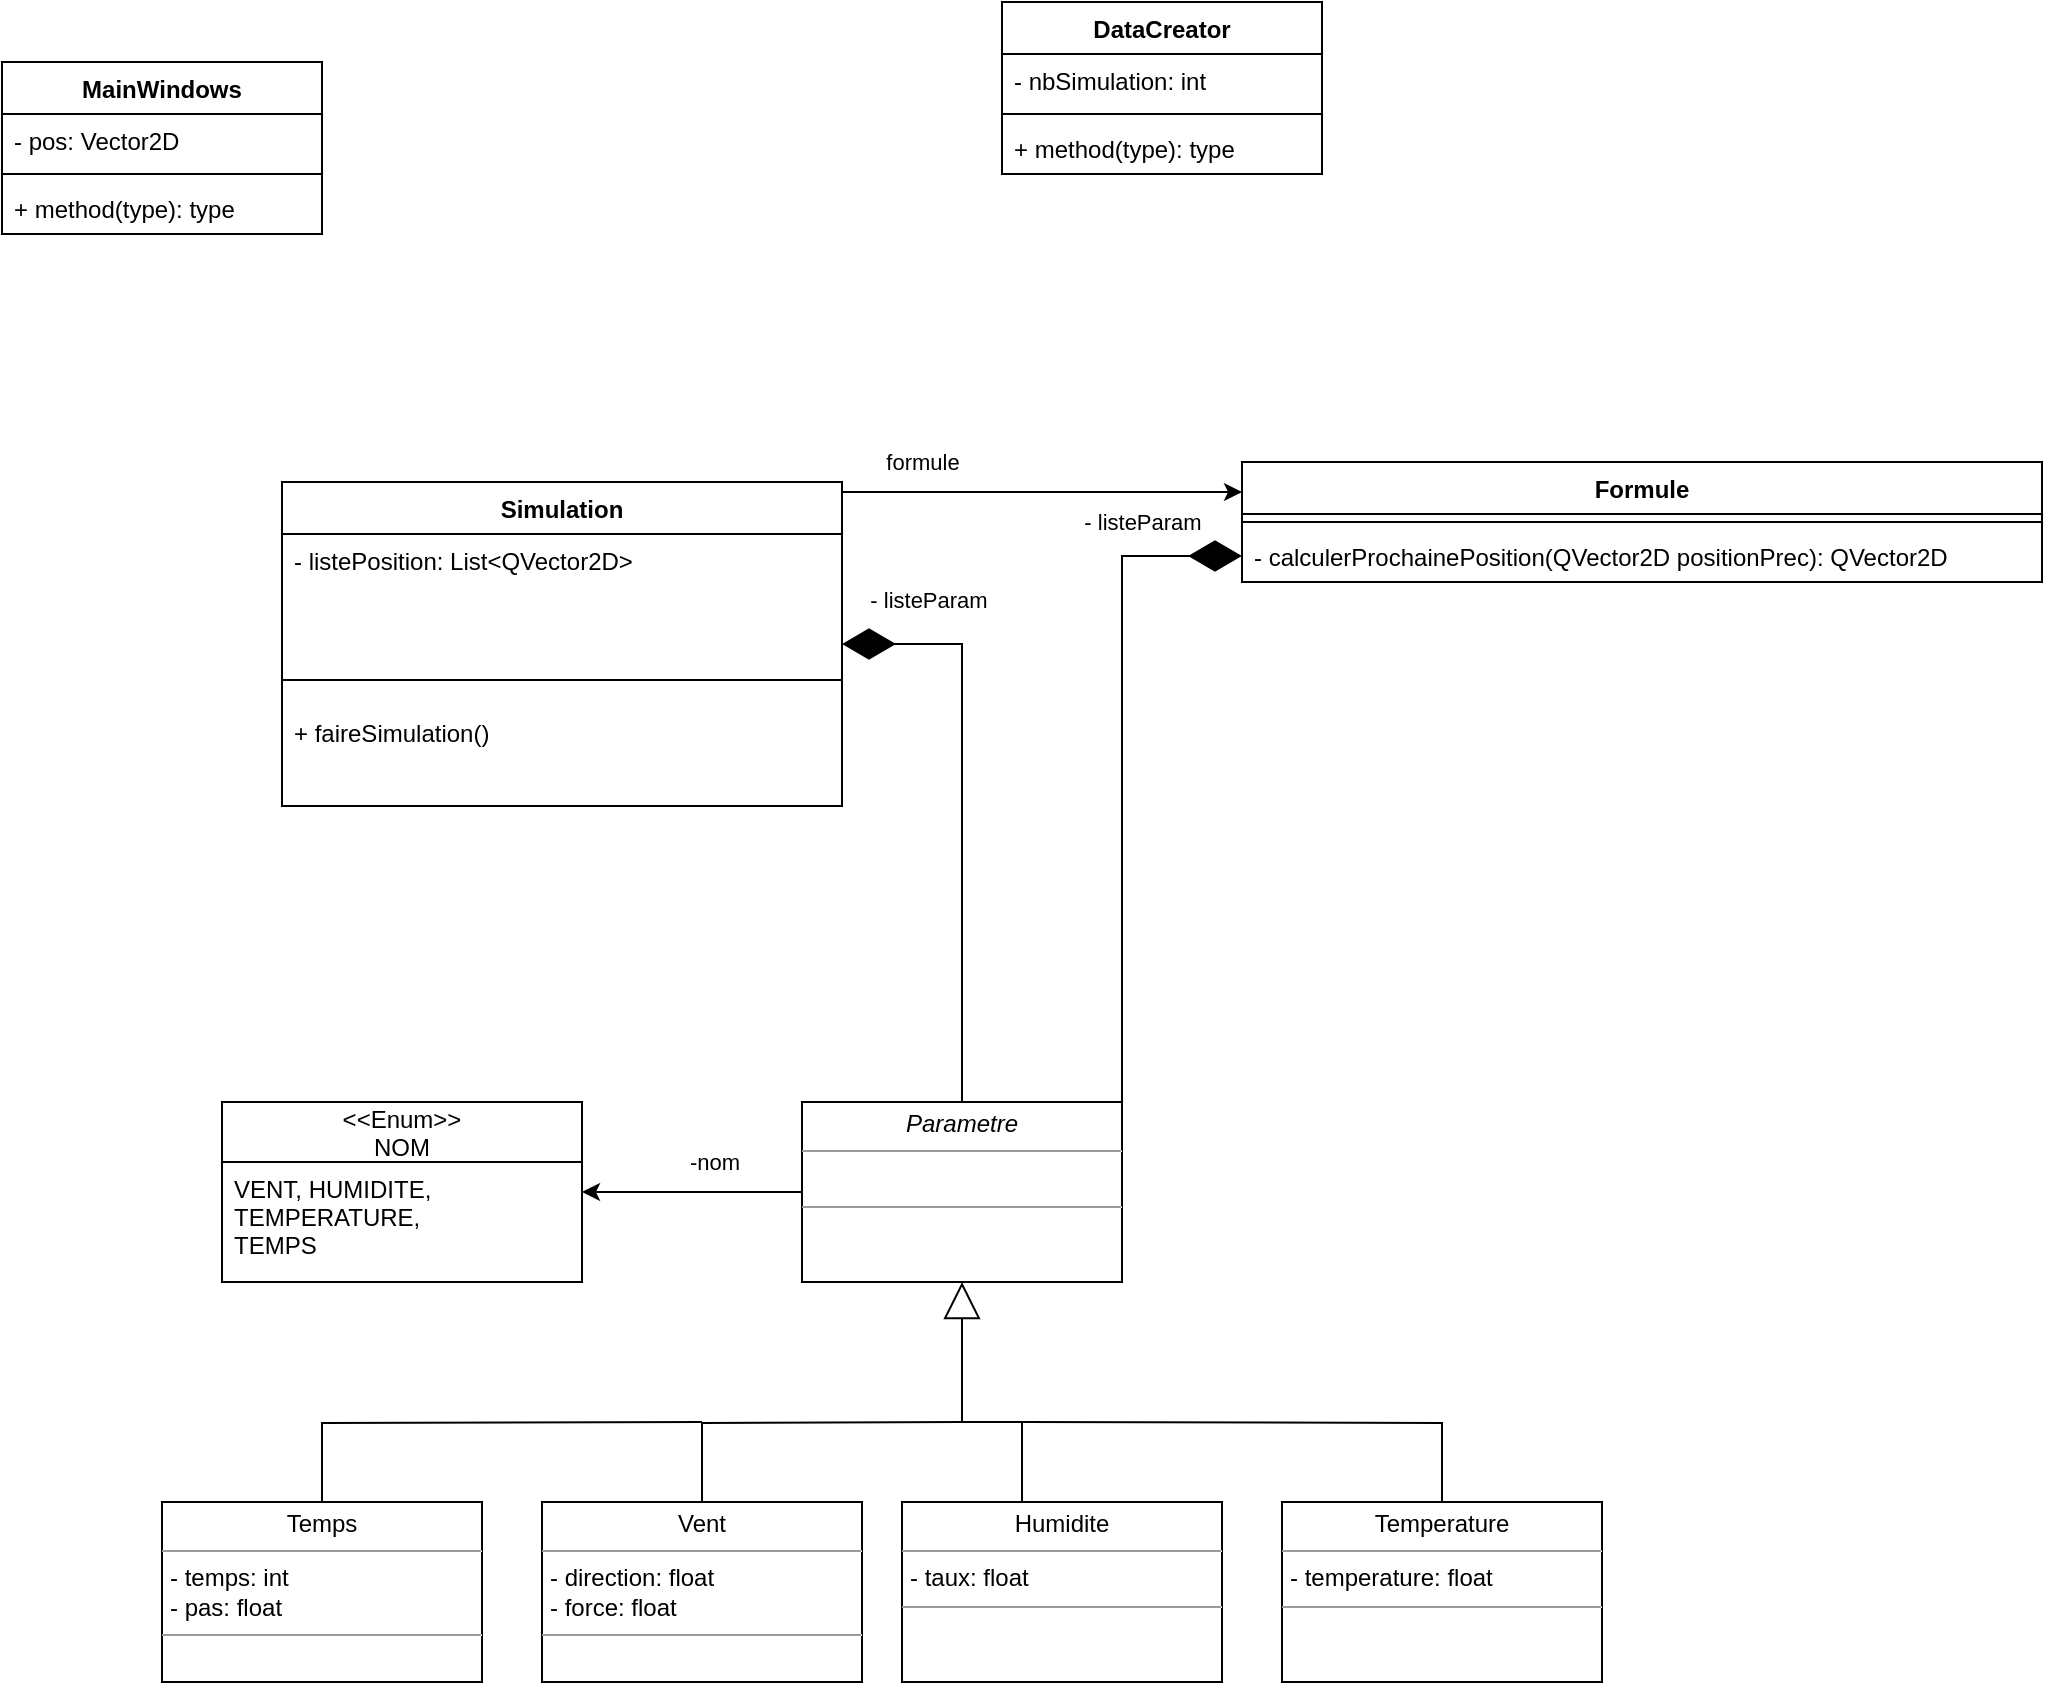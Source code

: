 <mxfile version="20.5.1" type="device"><diagram id="G_7VlnAhNPURTR28QczC" name="Page-1"><mxGraphModel dx="2415" dy="2003" grid="1" gridSize="10" guides="1" tooltips="1" connect="1" arrows="1" fold="1" page="1" pageScale="1" pageWidth="827" pageHeight="1169" math="0" shadow="0"><root><mxCell id="0"/><mxCell id="1" parent="0"/><mxCell id="0-CMcTpG4aIMJzxQfGR8-29" style="edgeStyle=orthogonalEdgeStyle;rounded=0;orthogonalLoop=1;jettySize=auto;html=1;exitX=1;exitY=0;exitDx=0;exitDy=0;entryX=0;entryY=0.25;entryDx=0;entryDy=0;" parent="1" source="Si44HjnB7sNMHuU8wMqy-1" target="Si44HjnB7sNMHuU8wMqy-10" edge="1"><mxGeometry relative="1" as="geometry"><Array as="points"><mxPoint x="340" y="175"/></Array></mxGeometry></mxCell><mxCell id="0-CMcTpG4aIMJzxQfGR8-30" value="formule" style="edgeLabel;html=1;align=center;verticalAlign=middle;resizable=0;points=[];" parent="0-CMcTpG4aIMJzxQfGR8-29" vertex="1" connectable="0"><mxGeometry x="-0.366" y="3" relative="1" as="geometry"><mxPoint x="-20" y="-12" as="offset"/></mxGeometry></mxCell><mxCell id="Si44HjnB7sNMHuU8wMqy-1" value="Simulation" style="swimlane;fontStyle=1;align=center;verticalAlign=top;childLayout=stackLayout;horizontal=1;startSize=26;horizontalStack=0;resizeParent=1;resizeParentMax=0;resizeLast=0;collapsible=1;marginBottom=0;" parent="1" vertex="1"><mxGeometry x="60" y="170" width="280" height="162" as="geometry"/></mxCell><mxCell id="0-CMcTpG4aIMJzxQfGR8-22" value="- listePosition: List&lt;QVector2D&gt;" style="text;strokeColor=none;fillColor=none;align=left;verticalAlign=top;spacingLeft=4;spacingRight=4;overflow=hidden;rotatable=0;points=[[0,0.5],[1,0.5]];portConstraint=eastwest;" parent="Si44HjnB7sNMHuU8wMqy-1" vertex="1"><mxGeometry y="26" width="280" height="60" as="geometry"/></mxCell><mxCell id="Si44HjnB7sNMHuU8wMqy-3" value="" style="line;strokeWidth=1;fillColor=none;align=left;verticalAlign=middle;spacingTop=-1;spacingLeft=3;spacingRight=3;rotatable=0;labelPosition=right;points=[];portConstraint=eastwest;" parent="Si44HjnB7sNMHuU8wMqy-1" vertex="1"><mxGeometry y="86" width="280" height="26" as="geometry"/></mxCell><mxCell id="Si44HjnB7sNMHuU8wMqy-4" value="+ faireSimulation()" style="text;strokeColor=none;fillColor=none;align=left;verticalAlign=top;spacingLeft=4;spacingRight=4;overflow=hidden;rotatable=0;points=[[0,0.5],[1,0.5]];portConstraint=eastwest;" parent="Si44HjnB7sNMHuU8wMqy-1" vertex="1"><mxGeometry y="112" width="280" height="50" as="geometry"/></mxCell><mxCell id="Si44HjnB7sNMHuU8wMqy-5" value="MainWindows" style="swimlane;fontStyle=1;align=center;verticalAlign=top;childLayout=stackLayout;horizontal=1;startSize=26;horizontalStack=0;resizeParent=1;resizeParentMax=0;resizeLast=0;collapsible=1;marginBottom=0;" parent="1" vertex="1"><mxGeometry x="-80" y="-40" width="160" height="86" as="geometry"/></mxCell><mxCell id="Si44HjnB7sNMHuU8wMqy-6" value="- pos: Vector2D" style="text;strokeColor=none;fillColor=none;align=left;verticalAlign=top;spacingLeft=4;spacingRight=4;overflow=hidden;rotatable=0;points=[[0,0.5],[1,0.5]];portConstraint=eastwest;" parent="Si44HjnB7sNMHuU8wMqy-5" vertex="1"><mxGeometry y="26" width="160" height="26" as="geometry"/></mxCell><mxCell id="Si44HjnB7sNMHuU8wMqy-7" value="" style="line;strokeWidth=1;fillColor=none;align=left;verticalAlign=middle;spacingTop=-1;spacingLeft=3;spacingRight=3;rotatable=0;labelPosition=right;points=[];portConstraint=eastwest;" parent="Si44HjnB7sNMHuU8wMqy-5" vertex="1"><mxGeometry y="52" width="160" height="8" as="geometry"/></mxCell><mxCell id="Si44HjnB7sNMHuU8wMqy-8" value="+ method(type): type" style="text;strokeColor=none;fillColor=none;align=left;verticalAlign=top;spacingLeft=4;spacingRight=4;overflow=hidden;rotatable=0;points=[[0,0.5],[1,0.5]];portConstraint=eastwest;" parent="Si44HjnB7sNMHuU8wMqy-5" vertex="1"><mxGeometry y="60" width="160" height="26" as="geometry"/></mxCell><mxCell id="Si44HjnB7sNMHuU8wMqy-10" value="Formule" style="swimlane;fontStyle=1;align=center;verticalAlign=top;childLayout=stackLayout;horizontal=1;startSize=26;horizontalStack=0;resizeParent=1;resizeParentMax=0;resizeLast=0;collapsible=1;marginBottom=0;" parent="1" vertex="1"><mxGeometry x="540" y="160" width="400" height="60" as="geometry"/></mxCell><mxCell id="Si44HjnB7sNMHuU8wMqy-12" value="" style="line;strokeWidth=1;fillColor=none;align=left;verticalAlign=middle;spacingTop=-1;spacingLeft=3;spacingRight=3;rotatable=0;labelPosition=right;points=[];portConstraint=eastwest;" parent="Si44HjnB7sNMHuU8wMqy-10" vertex="1"><mxGeometry y="26" width="400" height="8" as="geometry"/></mxCell><mxCell id="Si44HjnB7sNMHuU8wMqy-13" value="- calculerProchainePosition(QVector2D positionPrec): QVector2D" style="text;strokeColor=none;fillColor=none;align=left;verticalAlign=top;spacingLeft=4;spacingRight=4;overflow=hidden;rotatable=0;points=[[0,0.5],[1,0.5]];portConstraint=eastwest;" parent="Si44HjnB7sNMHuU8wMqy-10" vertex="1"><mxGeometry y="34" width="400" height="26" as="geometry"/></mxCell><mxCell id="Si44HjnB7sNMHuU8wMqy-25" value="&#10;&lt;&lt;Enum&gt;&gt;&#10;NOM&#10;" style="swimlane;fontStyle=0;childLayout=stackLayout;horizontal=1;startSize=30;fillColor=none;horizontalStack=0;resizeParent=1;resizeParentMax=0;resizeLast=0;collapsible=1;marginBottom=0;" parent="1" vertex="1"><mxGeometry x="30" y="480" width="180" height="90" as="geometry"/></mxCell><mxCell id="Si44HjnB7sNMHuU8wMqy-26" value="VENT, HUMIDITE, &#10;TEMPERATURE, &#10;TEMPS" style="text;strokeColor=none;fillColor=none;align=left;verticalAlign=top;spacingLeft=4;spacingRight=4;overflow=hidden;rotatable=0;points=[[0,0.5],[1,0.5]];portConstraint=eastwest;" parent="Si44HjnB7sNMHuU8wMqy-25" vertex="1"><mxGeometry y="30" width="180" height="60" as="geometry"/></mxCell><mxCell id="0-CMcTpG4aIMJzxQfGR8-5" style="edgeStyle=orthogonalEdgeStyle;rounded=0;orthogonalLoop=1;jettySize=auto;html=1;entryX=1;entryY=0.25;entryDx=0;entryDy=0;entryPerimeter=0;" parent="1" source="WVsy3_tJnSRJai4VFBU2-1" target="Si44HjnB7sNMHuU8wMqy-26" edge="1"><mxGeometry relative="1" as="geometry"/></mxCell><mxCell id="0-CMcTpG4aIMJzxQfGR8-6" value="-nom" style="edgeLabel;html=1;align=center;verticalAlign=middle;resizable=0;points=[];" parent="0-CMcTpG4aIMJzxQfGR8-5" vertex="1" connectable="0"><mxGeometry x="-0.227" y="-4" relative="1" as="geometry"><mxPoint x="-2" y="-11" as="offset"/></mxGeometry></mxCell><mxCell id="WVsy3_tJnSRJai4VFBU2-1" value="&lt;p style=&quot;margin:0px;margin-top:4px;text-align:center;&quot;&gt;&lt;i&gt;Parametre&lt;/i&gt;&lt;/p&gt;&lt;hr size=&quot;1&quot;&gt;&lt;p style=&quot;margin:0px;margin-left:4px;&quot;&gt;&lt;br&gt;&lt;/p&gt;&lt;hr size=&quot;1&quot;&gt;&lt;p style=&quot;margin:0px;margin-left:4px;&quot;&gt;&lt;br&gt;&lt;/p&gt;" style="verticalAlign=top;align=left;overflow=fill;fontSize=12;fontFamily=Helvetica;html=1;" parent="1" vertex="1"><mxGeometry x="320" y="480" width="160" height="90" as="geometry"/></mxCell><mxCell id="0-CMcTpG4aIMJzxQfGR8-1" value="&lt;p style=&quot;margin:0px;margin-top:4px;text-align:center;&quot;&gt;Vent&lt;/p&gt;&lt;hr size=&quot;1&quot;&gt;&lt;p style=&quot;margin:0px;margin-left:4px;&quot;&gt;- direction: float&lt;/p&gt;&lt;p style=&quot;margin:0px;margin-left:4px;&quot;&gt;- force: float&lt;/p&gt;&lt;hr size=&quot;1&quot;&gt;&lt;p style=&quot;margin:0px;margin-left:4px;&quot;&gt;&lt;br&gt;&lt;/p&gt;" style="verticalAlign=top;align=left;overflow=fill;fontSize=12;fontFamily=Helvetica;html=1;" parent="1" vertex="1"><mxGeometry x="190" y="680" width="160" height="90" as="geometry"/></mxCell><mxCell id="0-CMcTpG4aIMJzxQfGR8-7" value="&lt;p style=&quot;margin:0px;margin-top:4px;text-align:center;&quot;&gt;Humidite&lt;/p&gt;&lt;hr size=&quot;1&quot;&gt;&lt;p style=&quot;margin:0px;margin-left:4px;&quot;&gt;- taux: float&lt;/p&gt;&lt;hr size=&quot;1&quot;&gt;&lt;p style=&quot;margin:0px;margin-left:4px;&quot;&gt;&lt;br&gt;&lt;/p&gt;" style="verticalAlign=top;align=left;overflow=fill;fontSize=12;fontFamily=Helvetica;html=1;" parent="1" vertex="1"><mxGeometry x="370" y="680" width="160" height="90" as="geometry"/></mxCell><mxCell id="0-CMcTpG4aIMJzxQfGR8-8" value="&lt;p style=&quot;margin:0px;margin-top:4px;text-align:center;&quot;&gt;Temperature&lt;/p&gt;&lt;hr size=&quot;1&quot;&gt;&lt;p style=&quot;margin:0px;margin-left:4px;&quot;&gt;- temperature: float&lt;/p&gt;&lt;hr size=&quot;1&quot;&gt;&lt;p style=&quot;margin:0px;margin-left:4px;&quot;&gt;&lt;br&gt;&lt;/p&gt;" style="verticalAlign=top;align=left;overflow=fill;fontSize=12;fontFamily=Helvetica;html=1;" parent="1" vertex="1"><mxGeometry x="560" y="680" width="160" height="90" as="geometry"/></mxCell><mxCell id="0-CMcTpG4aIMJzxQfGR8-10" value="" style="endArrow=block;endSize=16;endFill=0;html=1;rounded=0;edgeStyle=orthogonalEdgeStyle;" parent="1" target="WVsy3_tJnSRJai4VFBU2-1" edge="1"><mxGeometry width="160" relative="1" as="geometry"><mxPoint x="430" y="680" as="sourcePoint"/><mxPoint x="370" y="620" as="targetPoint"/><Array as="points"><mxPoint x="430" y="640"/><mxPoint x="400" y="640"/></Array></mxGeometry></mxCell><mxCell id="0-CMcTpG4aIMJzxQfGR8-14" value="" style="endArrow=diamondThin;endFill=1;endSize=24;html=1;rounded=0;entryX=1;entryY=0.5;entryDx=0;entryDy=0;exitX=0.5;exitY=0;exitDx=0;exitDy=0;edgeStyle=orthogonalEdgeStyle;" parent="1" source="WVsy3_tJnSRJai4VFBU2-1" target="Si44HjnB7sNMHuU8wMqy-1" edge="1"><mxGeometry width="160" relative="1" as="geometry"><mxPoint x="410" y="400" as="sourcePoint"/><mxPoint x="570" y="400" as="targetPoint"/></mxGeometry></mxCell><mxCell id="0-CMcTpG4aIMJzxQfGR8-15" value="- listeParam" style="edgeLabel;html=1;align=center;verticalAlign=middle;resizable=0;points=[];" parent="0-CMcTpG4aIMJzxQfGR8-14" vertex="1" connectable="0"><mxGeometry x="0.841" y="2" relative="1" as="geometry"><mxPoint x="20" y="-24" as="offset"/></mxGeometry></mxCell><mxCell id="0-CMcTpG4aIMJzxQfGR8-16" value="&lt;p style=&quot;margin:0px;margin-top:4px;text-align:center;&quot;&gt;Temps&lt;/p&gt;&lt;hr size=&quot;1&quot;&gt;&lt;p style=&quot;margin:0px;margin-left:4px;&quot;&gt;- temps: int&lt;/p&gt;&lt;p style=&quot;margin:0px;margin-left:4px;&quot;&gt;- pas: float&lt;/p&gt;&lt;hr size=&quot;1&quot;&gt;&lt;p style=&quot;margin:0px;margin-left:4px;&quot;&gt;&lt;br&gt;&lt;/p&gt;" style="verticalAlign=top;align=left;overflow=fill;fontSize=12;fontFamily=Helvetica;html=1;" parent="1" vertex="1"><mxGeometry y="680" width="160" height="90" as="geometry"/></mxCell><mxCell id="0-CMcTpG4aIMJzxQfGR8-18" value="" style="endArrow=none;html=1;rounded=0;entryX=0.5;entryY=0;entryDx=0;entryDy=0;edgeStyle=orthogonalEdgeStyle;" parent="1" target="0-CMcTpG4aIMJzxQfGR8-8" edge="1"><mxGeometry width="50" height="50" relative="1" as="geometry"><mxPoint x="430" y="640" as="sourcePoint"/><mxPoint x="510" y="770" as="targetPoint"/></mxGeometry></mxCell><mxCell id="0-CMcTpG4aIMJzxQfGR8-19" value="" style="endArrow=none;html=1;rounded=0;entryX=0.5;entryY=0;entryDx=0;entryDy=0;edgeStyle=orthogonalEdgeStyle;" parent="1" target="0-CMcTpG4aIMJzxQfGR8-1" edge="1"><mxGeometry width="50" height="50" relative="1" as="geometry"><mxPoint x="400" y="640" as="sourcePoint"/><mxPoint x="340" y="670" as="targetPoint"/></mxGeometry></mxCell><mxCell id="0-CMcTpG4aIMJzxQfGR8-20" value="" style="endArrow=none;html=1;rounded=0;entryX=0.5;entryY=0;entryDx=0;entryDy=0;edgeStyle=orthogonalEdgeStyle;" parent="1" target="0-CMcTpG4aIMJzxQfGR8-16" edge="1"><mxGeometry width="50" height="50" relative="1" as="geometry"><mxPoint x="270" y="640" as="sourcePoint"/><mxPoint x="220" y="670" as="targetPoint"/></mxGeometry></mxCell><mxCell id="0-CMcTpG4aIMJzxQfGR8-27" value="" style="endArrow=diamondThin;endFill=1;endSize=24;html=1;rounded=0;entryX=0;entryY=0.5;entryDx=0;entryDy=0;exitX=1;exitY=0;exitDx=0;exitDy=0;edgeStyle=orthogonalEdgeStyle;" parent="1" source="WVsy3_tJnSRJai4VFBU2-1" target="Si44HjnB7sNMHuU8wMqy-13" edge="1"><mxGeometry width="160" relative="1" as="geometry"><mxPoint x="410" y="490" as="sourcePoint"/><mxPoint x="350" y="261" as="targetPoint"/><Array as="points"><mxPoint x="480" y="207"/></Array></mxGeometry></mxCell><mxCell id="0-CMcTpG4aIMJzxQfGR8-28" value="- listeParam" style="edgeLabel;html=1;align=center;verticalAlign=middle;resizable=0;points=[];" parent="0-CMcTpG4aIMJzxQfGR8-27" vertex="1" connectable="0"><mxGeometry x="0.841" y="2" relative="1" as="geometry"><mxPoint x="-24" y="-15" as="offset"/></mxGeometry></mxCell><mxCell id="VexPl8KVEqu5atjtszNb-1" value="DataCreator" style="swimlane;fontStyle=1;align=center;verticalAlign=top;childLayout=stackLayout;horizontal=1;startSize=26;horizontalStack=0;resizeParent=1;resizeParentMax=0;resizeLast=0;collapsible=1;marginBottom=0;" vertex="1" parent="1"><mxGeometry x="420" y="-70" width="160" height="86" as="geometry"/></mxCell><mxCell id="VexPl8KVEqu5atjtszNb-2" value="- nbSimulation: int" style="text;strokeColor=none;fillColor=none;align=left;verticalAlign=top;spacingLeft=4;spacingRight=4;overflow=hidden;rotatable=0;points=[[0,0.5],[1,0.5]];portConstraint=eastwest;" vertex="1" parent="VexPl8KVEqu5atjtszNb-1"><mxGeometry y="26" width="160" height="26" as="geometry"/></mxCell><mxCell id="VexPl8KVEqu5atjtszNb-3" value="" style="line;strokeWidth=1;fillColor=none;align=left;verticalAlign=middle;spacingTop=-1;spacingLeft=3;spacingRight=3;rotatable=0;labelPosition=right;points=[];portConstraint=eastwest;" vertex="1" parent="VexPl8KVEqu5atjtszNb-1"><mxGeometry y="52" width="160" height="8" as="geometry"/></mxCell><mxCell id="VexPl8KVEqu5atjtszNb-4" value="+ method(type): type" style="text;strokeColor=none;fillColor=none;align=left;verticalAlign=top;spacingLeft=4;spacingRight=4;overflow=hidden;rotatable=0;points=[[0,0.5],[1,0.5]];portConstraint=eastwest;" vertex="1" parent="VexPl8KVEqu5atjtszNb-1"><mxGeometry y="60" width="160" height="26" as="geometry"/></mxCell></root></mxGraphModel></diagram></mxfile>